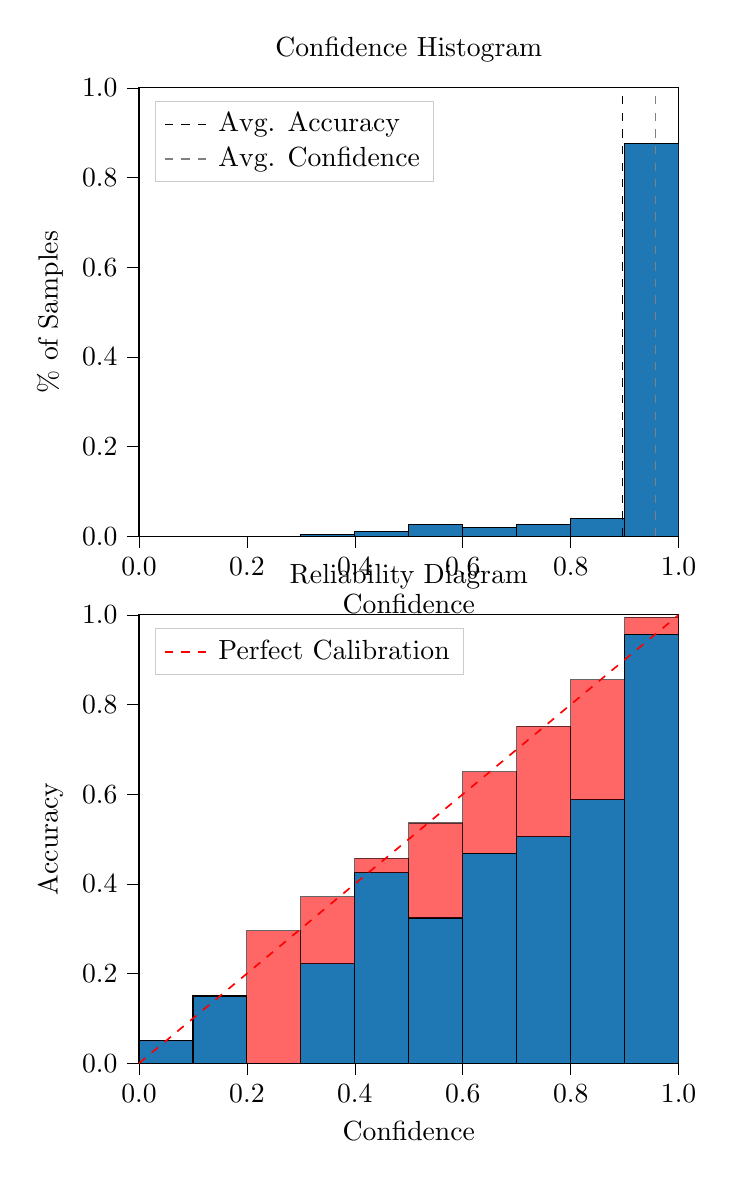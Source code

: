 % This file was created by tikzplotlib v0.9.8.
\begin{tikzpicture}

\definecolor{color0}{rgb}{0.122,0.467,0.706}

\begin{groupplot}[group style={group size=1 by 2}]
\nextgroupplot[
legend cell align={left},
legend style={
  fill opacity=0.8,
  draw opacity=1,
  text opacity=1,
  at={(0.03,0.97)},
  anchor=north west,
  draw=white!80!black
},
tick align=outside,
tick pos=left,
title={Confidence Histogram},
x grid style={white!69.02!black},
xlabel={Confidence},
xmin=0, xmax=1,
xtick style={color=black},
xtick={0,0.2,0.4,0.6,0.8,1},
xticklabels={0.0,0.2,0.4,0.6,0.8,1.0},
y grid style={white!69.02!black},
ylabel={\% of Samples},
ymin=0, ymax=1,
ytick style={color=black},
ytick={0,0.2,0.4,0.6,0.8,1},
yticklabels={0.0,0.2,0.4,0.6,0.8,1.0}
]
\draw[draw=black,fill=color0] (axis cs:-6.939e-18,0) rectangle (axis cs:0.1,0);
\draw[draw=black,fill=color0] (axis cs:0.1,0) rectangle (axis cs:0.2,0);
\draw[draw=black,fill=color0] (axis cs:0.2,0) rectangle (axis cs:0.3,0.0);
\draw[draw=black,fill=color0] (axis cs:0.3,0) rectangle (axis cs:0.4,0.003);
\draw[draw=black,fill=color0] (axis cs:0.4,0) rectangle (axis cs:0.5,0.011);
\draw[draw=black,fill=color0] (axis cs:0.5,0) rectangle (axis cs:0.6,0.027);
\draw[draw=black,fill=color0] (axis cs:0.6,0) rectangle (axis cs:0.7,0.019);
\draw[draw=black,fill=color0] (axis cs:0.7,0) rectangle (axis cs:0.8,0.026);
\draw[draw=black,fill=color0] (axis cs:0.8,0) rectangle (axis cs:0.9,0.039);
\draw[draw=black,fill=color0] (axis cs:0.9,0) rectangle (axis cs:1,0.875);
\addplot [semithick, black, dashed]
table {%
0.896 0
0.896 1
};
\addlegendentry{Avg. Accuracy}
\addplot [semithick, white!50.196!black, dashed]
table {%
0.957 0
0.957 1
};
\addlegendentry{Avg. Confidence}

\nextgroupplot[
legend cell align={left},
legend style={
  fill opacity=0.8,
  draw opacity=1,
  text opacity=1,
  at={(0.03,0.97)},
  anchor=north west,
  draw=white!80!black
},
tick align=outside,
tick pos=left,
title={Reliability Diagram},
x grid style={white!69.02!black},
xlabel={Confidence},
xmin=0, xmax=1,
xtick style={color=black},
xtick={0,0.2,0.4,0.6,0.8,1},
xticklabels={0.0,0.2,0.4,0.6,0.8,1.0},
y grid style={white!69.02!black},
ylabel={Accuracy},
ymin=0, ymax=1,
ytick style={color=black},
ytick={0,0.2,0.4,0.6,0.8,1},
yticklabels={0.0,0.2,0.4,0.6,0.8,1.0}
]
\draw[draw=black,fill=color0] (axis cs:-6.939e-18,0) rectangle (axis cs:0.1,0.05);
\draw[draw=black,fill=color0] (axis cs:0.1,0) rectangle (axis cs:0.2,0.15);
\draw[draw=black,fill=color0] (axis cs:0.2,0) rectangle (axis cs:0.3,0);
\draw[draw=black,fill=color0] (axis cs:0.3,0) rectangle (axis cs:0.4,0.222);
\draw[draw=black,fill=color0] (axis cs:0.4,0) rectangle (axis cs:0.5,0.425);
\draw[draw=black,fill=color0] (axis cs:0.5,0) rectangle (axis cs:0.6,0.324);
\draw[draw=black,fill=color0] (axis cs:0.6,0) rectangle (axis cs:0.7,0.468);
\draw[draw=black,fill=color0] (axis cs:0.7,0) rectangle (axis cs:0.8,0.505);
\draw[draw=black,fill=color0] (axis cs:0.8,0) rectangle (axis cs:0.9,0.588);
\draw[draw=black,fill=color0] (axis cs:0.9,0) rectangle (axis cs:1,0.957);
\draw[draw=black,fill=red,opacity=0.6] (axis cs:-6.939e-18,0.05) rectangle (axis cs:0.1,0.05);
\draw[draw=black,fill=red,opacity=0.6] (axis cs:0.1,0.15) rectangle (axis cs:0.2,0.15);
\draw[draw=black,fill=red,opacity=0.6] (axis cs:0.2,0) rectangle (axis cs:0.3,0.296);
\draw[draw=black,fill=red,opacity=0.6] (axis cs:0.3,0.222) rectangle (axis cs:0.4,0.371);
\draw[draw=black,fill=red,opacity=0.6] (axis cs:0.4,0.425) rectangle (axis cs:0.5,0.457);
\draw[draw=black,fill=red,opacity=0.6] (axis cs:0.5,0.324) rectangle (axis cs:0.6,0.536);
\draw[draw=black,fill=red,opacity=0.6] (axis cs:0.6,0.468) rectangle (axis cs:0.7,0.65);
\draw[draw=black,fill=red,opacity=0.6] (axis cs:0.7,0.505) rectangle (axis cs:0.8,0.752);
\draw[draw=black,fill=red,opacity=0.6] (axis cs:0.8,0.588) rectangle (axis cs:0.9,0.855);
\draw[draw=black,fill=red,opacity=0.6] (axis cs:0.9,0.957) rectangle (axis cs:1,0.995);
\addplot [semithick, red, dashed]
table {%
0 0
1 1
};
\addlegendentry{Perfect Calibration}
\end{groupplot}

\end{tikzpicture}
